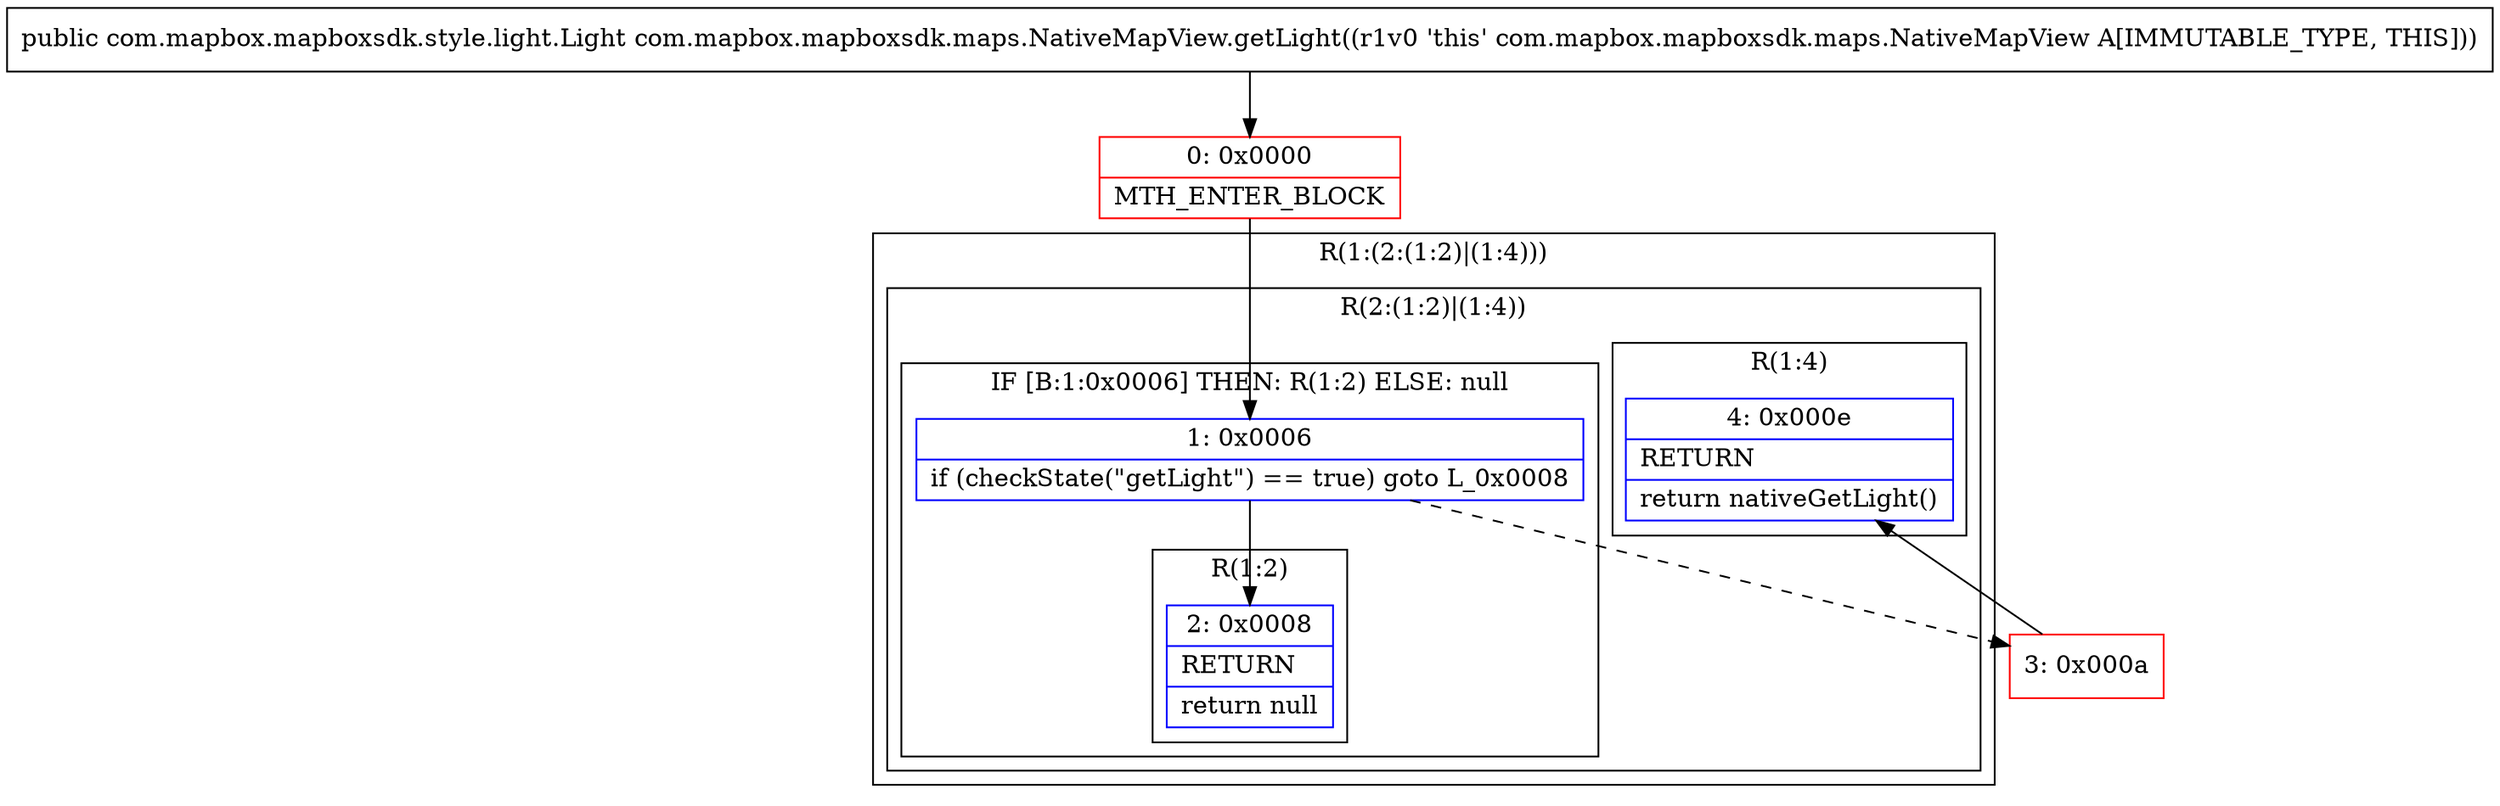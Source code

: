 digraph "CFG forcom.mapbox.mapboxsdk.maps.NativeMapView.getLight()Lcom\/mapbox\/mapboxsdk\/style\/light\/Light;" {
subgraph cluster_Region_1588053370 {
label = "R(1:(2:(1:2)|(1:4)))";
node [shape=record,color=blue];
subgraph cluster_Region_817299847 {
label = "R(2:(1:2)|(1:4))";
node [shape=record,color=blue];
subgraph cluster_IfRegion_1364069532 {
label = "IF [B:1:0x0006] THEN: R(1:2) ELSE: null";
node [shape=record,color=blue];
Node_1 [shape=record,label="{1\:\ 0x0006|if (checkState(\"getLight\") == true) goto L_0x0008\l}"];
subgraph cluster_Region_878282261 {
label = "R(1:2)";
node [shape=record,color=blue];
Node_2 [shape=record,label="{2\:\ 0x0008|RETURN\l|return null\l}"];
}
}
subgraph cluster_Region_1421150705 {
label = "R(1:4)";
node [shape=record,color=blue];
Node_4 [shape=record,label="{4\:\ 0x000e|RETURN\l|return nativeGetLight()\l}"];
}
}
}
Node_0 [shape=record,color=red,label="{0\:\ 0x0000|MTH_ENTER_BLOCK\l}"];
Node_3 [shape=record,color=red,label="{3\:\ 0x000a}"];
MethodNode[shape=record,label="{public com.mapbox.mapboxsdk.style.light.Light com.mapbox.mapboxsdk.maps.NativeMapView.getLight((r1v0 'this' com.mapbox.mapboxsdk.maps.NativeMapView A[IMMUTABLE_TYPE, THIS])) }"];
MethodNode -> Node_0;
Node_1 -> Node_2;
Node_1 -> Node_3[style=dashed];
Node_0 -> Node_1;
Node_3 -> Node_4;
}

